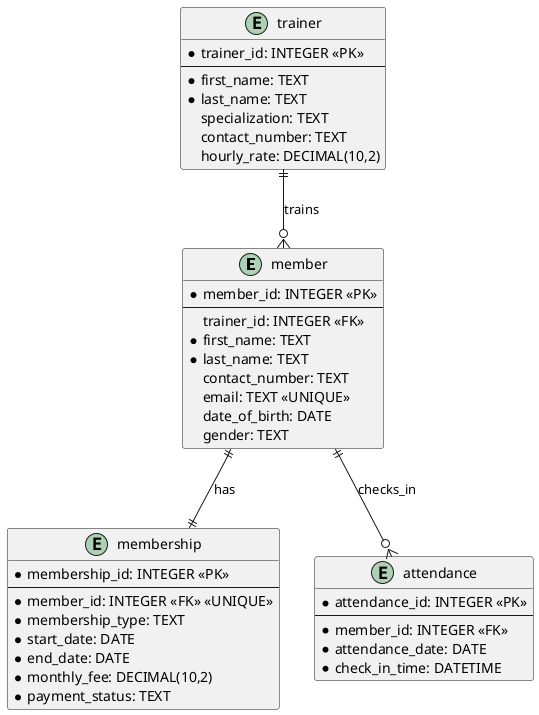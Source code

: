 @startuml Gym Management System Database Schema

' Entity definitions
entity "member" {
  *member_id: INTEGER <<PK>>
  --
  trainer_id: INTEGER <<FK>>
  *first_name: TEXT
  *last_name: TEXT
  contact_number: TEXT
  email: TEXT <<UNIQUE>>
  date_of_birth: DATE
  gender: TEXT
}

entity "membership" {
  *membership_id: INTEGER <<PK>>
  --
  *member_id: INTEGER <<FK>> <<UNIQUE>>
  *membership_type: TEXT
  *start_date: DATE
  *end_date: DATE
  *monthly_fee: DECIMAL(10,2)
  *payment_status: TEXT
}

entity "trainer" {
  *trainer_id: INTEGER <<PK>>
  --
  *first_name: TEXT
  *last_name: TEXT
  specialization: TEXT
  contact_number: TEXT
  hourly_rate: DECIMAL(10,2)
}

entity "attendance" {
  *attendance_id: INTEGER <<PK>>
  --
  *member_id: INTEGER <<FK>>
  *attendance_date: DATE
  *check_in_time: DATETIME
}

' Relationships
member ||--|| membership : has
trainer ||--o{ member : trains
member ||--o{ attendance : checks_in

@enduml

